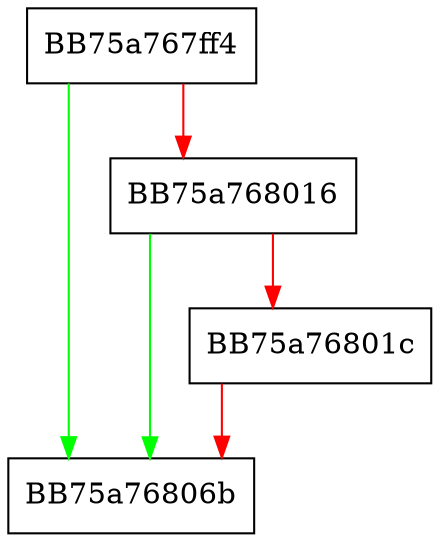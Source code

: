 digraph _Getcat {
  node [shape="box"];
  graph [splines=ortho];
  BB75a767ff4 -> BB75a76806b [color="green"];
  BB75a767ff4 -> BB75a768016 [color="red"];
  BB75a768016 -> BB75a76806b [color="green"];
  BB75a768016 -> BB75a76801c [color="red"];
  BB75a76801c -> BB75a76806b [color="red"];
}